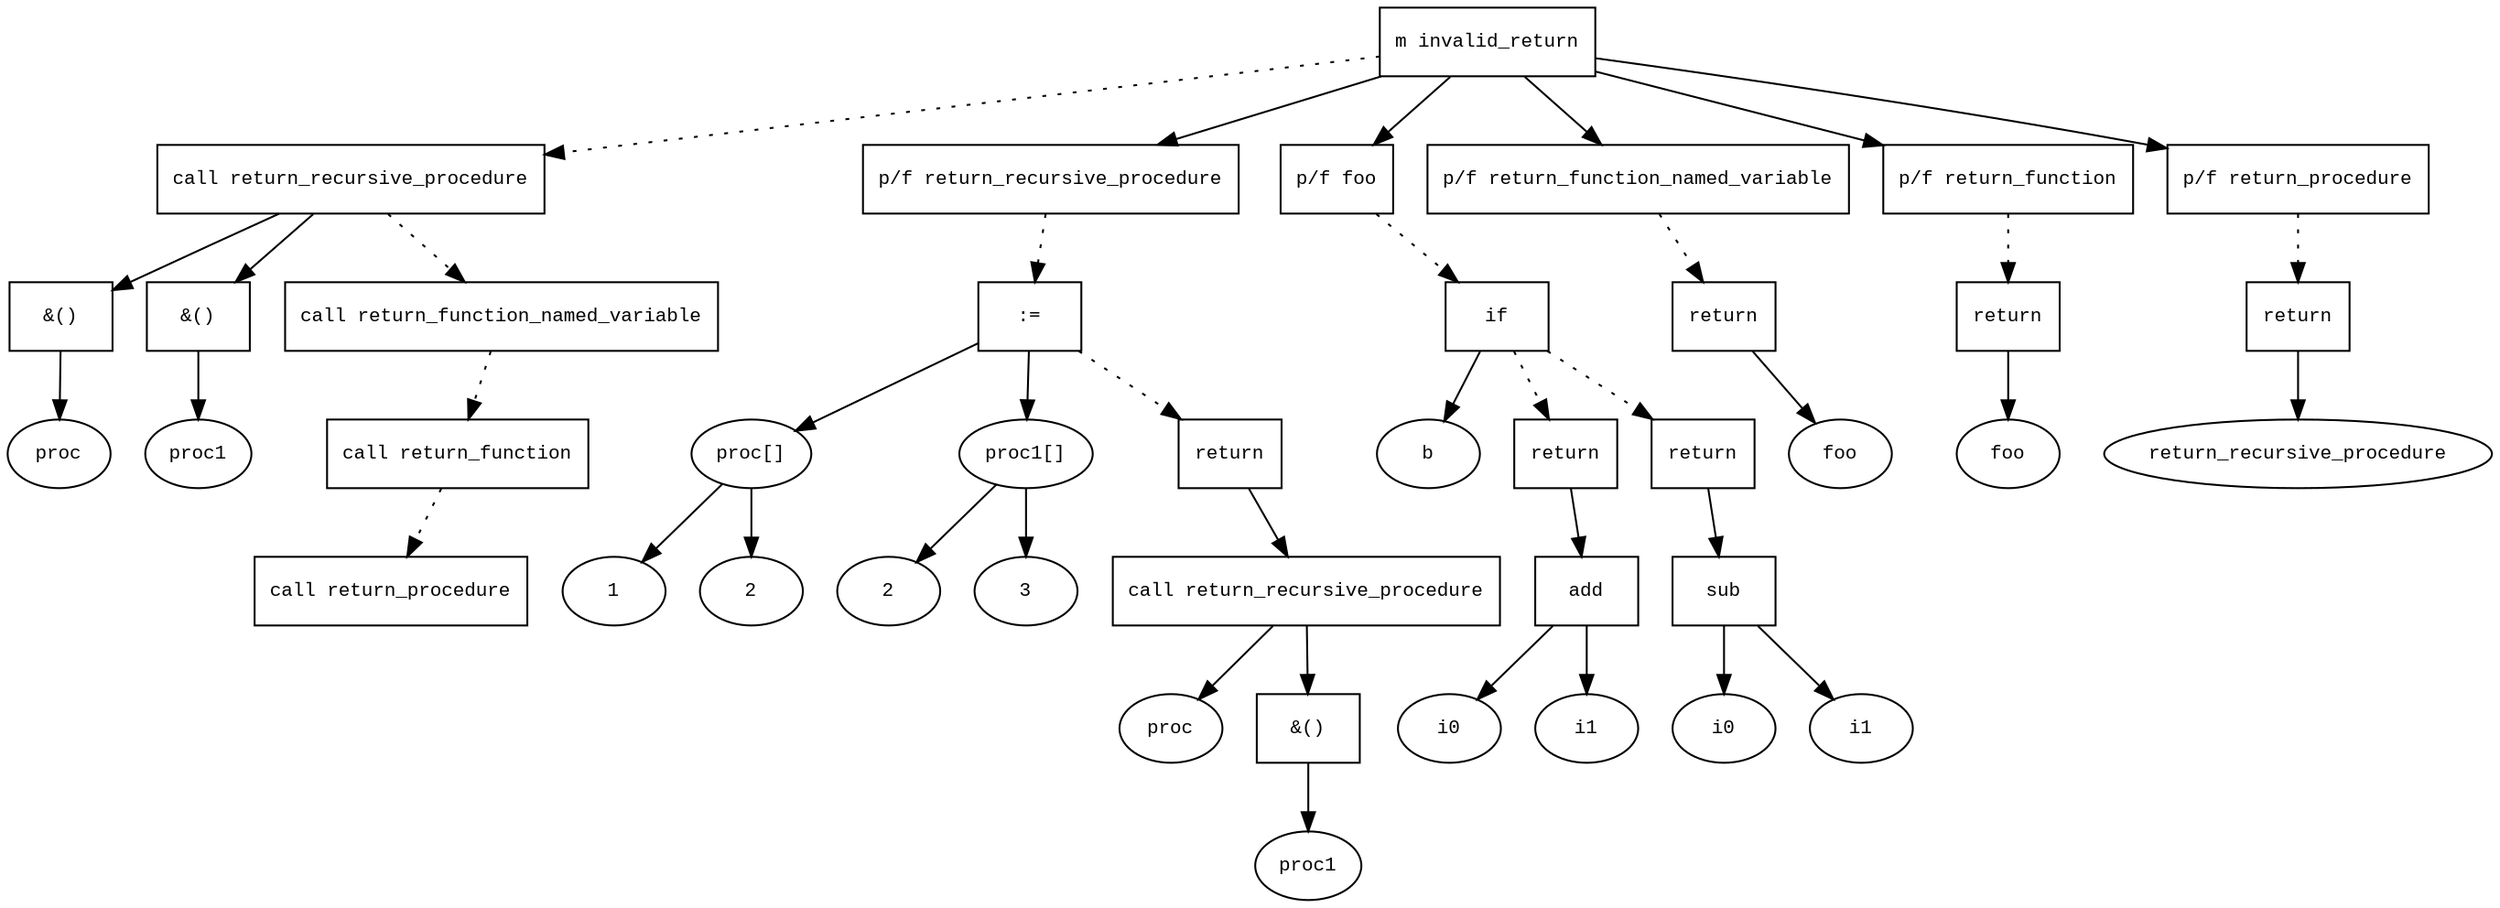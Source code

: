 digraph AST {
  graph [fontname="Times New Roman",fontsize=10];
  node  [fontname="Courier New",fontsize=10];
  edge  [fontname="Times New Roman",fontsize=10];

  node0 [label="m invalid_return",shape=box];
  node34 [label="call return_recursive_procedure",shape=box];
  node36 [label="&()",shape=box];
  node35 [label="proc",shape=ellipse];
  node36->node35;
  node34->node36;
  node38 [label="&()",shape=box];
  node37 [label="proc1",shape=ellipse];
  node38->node37;
  node34->node38;
  node0 -> node34 [style=dotted];
  node40 [label="call return_function_named_variable",shape=box];
  node34 -> node40 [style=dotted];
  node42 [label="call return_function",shape=box];
  node40 -> node42 [style=dotted];
  node44 [label="call return_procedure",shape=box];
  node42 -> node44 [style=dotted];
  node1 [label="p/f return_recursive_procedure",shape=box];
  node8 [label=":=",shape=box];
  node2 [label="proc[]",shape=ellipse];
  node3 [label="1",shape=ellipse];
  node2-> node3;
  node4 [label="2",shape=ellipse];
  node2-> node4;
  node8->node2;
  node5 [label="proc1[]",shape=ellipse];
  node6 [label="2",shape=ellipse];
  node5-> node6;
  node7 [label="3",shape=ellipse];
  node5-> node7;
  node8->node5;
  node1 -> node8 [style=dotted];
  node13 [label="return",shape=box];
  node9 [label="call return_recursive_procedure",shape=box];
  node10 [label="proc",shape=ellipse];
  node9->node10;
  node12 [label="&()",shape=box];
  node11 [label="proc1",shape=ellipse];
  node12->node11;
  node9->node12;
  node13->node9;
  node8 -> node13 [style=dotted];
  node0 -> node1;
  node14 [label="p/f foo",shape=box];
  node24 [label="if",shape=box];
  node15 [label="b",shape=ellipse];
  node24->node15;
  node19 [label="return",shape=box];
  node18 [label="add",shape=box];
  node16 [label="i0",shape=ellipse];
  node18->node16;
  node17 [label="i1",shape=ellipse];
  node18->node17;
  node19->node18;
  node24 -> node19 [style=dotted];
  node23 [label="return",shape=box];
  node22 [label="sub",shape=box];
  node20 [label="i0",shape=ellipse];
  node22->node20;
  node21 [label="i1",shape=ellipse];
  node22->node21;
  node23->node22;
  node24 -> node23 [style=dotted];
  node14 -> node24 [style=dotted];
  node0 -> node14;
  node25 [label="p/f return_function_named_variable",shape=box];
  node27 [label="return",shape=box];
  node26 [label="foo",shape=ellipse];
  node27->node26;
  node25 -> node27 [style=dotted];
  node0 -> node25;
  node28 [label="p/f return_function",shape=box];
  node30 [label="return",shape=box];
  node29 [label="foo",shape=ellipse];
  node30->node29;
  node28 -> node30 [style=dotted];
  node0 -> node28;
  node31 [label="p/f return_procedure",shape=box];
  node33 [label="return",shape=box];
  node32 [label="return_recursive_procedure",shape=ellipse];
  node33->node32;
  node31 -> node33 [style=dotted];
  node0 -> node31;
}
